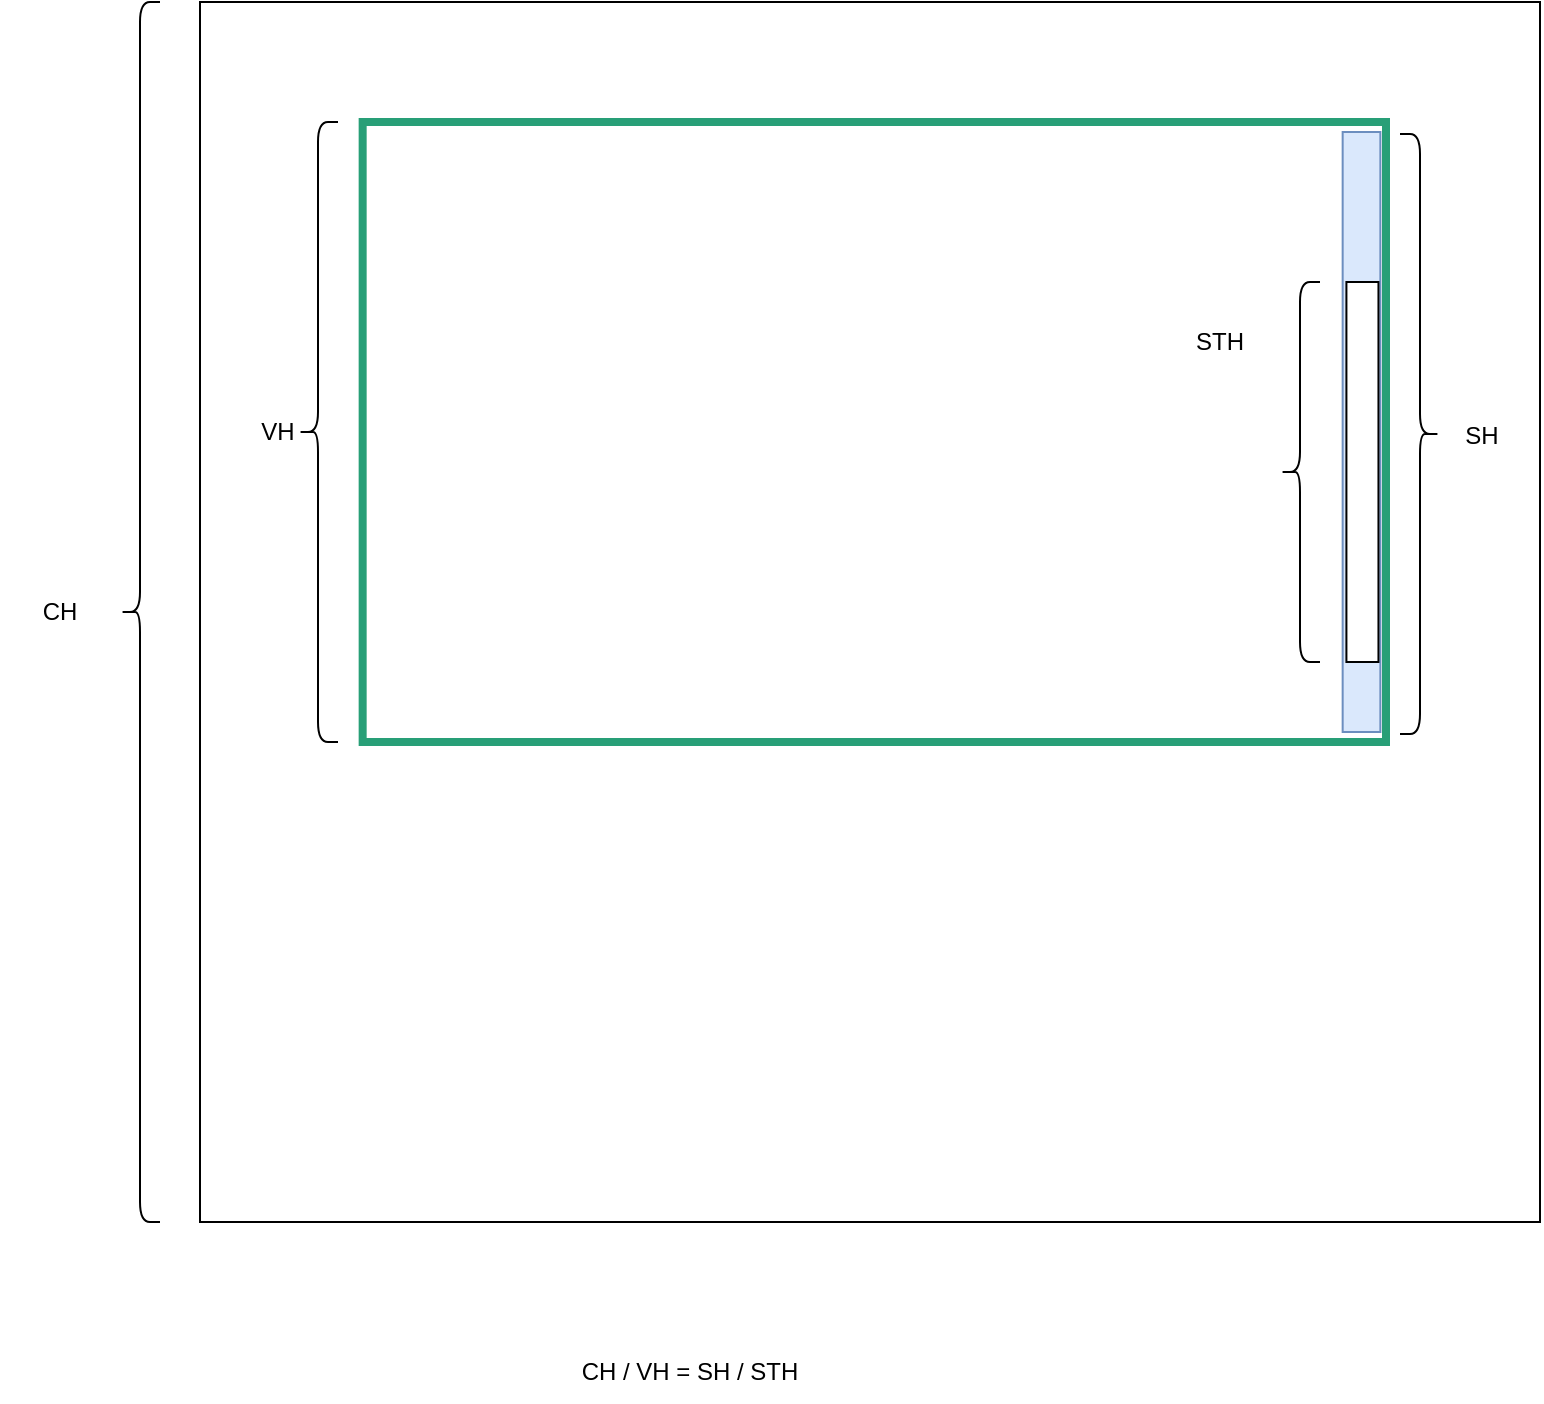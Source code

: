 <mxfile version="22.0.8" type="device">
  <diagram name="第 1 页" id="aIjHNnc27p3M83ChRHAW">
    <mxGraphModel dx="1434" dy="750" grid="1" gridSize="10" guides="1" tooltips="1" connect="1" arrows="1" fold="1" page="1" pageScale="1" pageWidth="827" pageHeight="1169" math="0" shadow="0">
      <root>
        <mxCell id="0" />
        <mxCell id="1" parent="0" />
        <mxCell id="QeH-K6aPF6zUdPSQXJK3-5" value="" style="rounded=0;whiteSpace=wrap;html=1;" vertex="1" parent="1">
          <mxGeometry x="100" y="40" width="670" height="610" as="geometry" />
        </mxCell>
        <mxCell id="QeH-K6aPF6zUdPSQXJK3-4" value="" style="group;strokeWidth=1;shadow=0;" vertex="1" connectable="0" parent="1">
          <mxGeometry x="203" y="100" width="490" height="310" as="geometry" />
        </mxCell>
        <mxCell id="QeH-K6aPF6zUdPSQXJK3-1" value="" style="rounded=0;whiteSpace=wrap;html=1;strokeColor=#289f77;strokeWidth=4;" vertex="1" parent="QeH-K6aPF6zUdPSQXJK3-4">
          <mxGeometry x="-21.67" width="511.67" height="310" as="geometry" />
        </mxCell>
        <mxCell id="QeH-K6aPF6zUdPSQXJK3-2" value="" style="rounded=0;whiteSpace=wrap;html=1;fillColor=#dae8fc;strokeColor=#6c8ebf;" vertex="1" parent="QeH-K6aPF6zUdPSQXJK3-4">
          <mxGeometry x="468.33" y="5" width="18.85" height="300" as="geometry" />
        </mxCell>
        <mxCell id="QeH-K6aPF6zUdPSQXJK3-3" value="" style="rounded=0;whiteSpace=wrap;html=1;" vertex="1" parent="QeH-K6aPF6zUdPSQXJK3-4">
          <mxGeometry x="470.21" y="80" width="16.02" height="190" as="geometry" />
        </mxCell>
        <mxCell id="QeH-K6aPF6zUdPSQXJK3-10" value="" style="shape=curlyBracket;whiteSpace=wrap;html=1;rounded=1;labelPosition=left;verticalLabelPosition=middle;align=right;verticalAlign=middle;" vertex="1" parent="QeH-K6aPF6zUdPSQXJK3-4">
          <mxGeometry x="437" y="80" width="20" height="190" as="geometry" />
        </mxCell>
        <mxCell id="QeH-K6aPF6zUdPSQXJK3-15" value="STH" style="text;html=1;strokeColor=none;fillColor=none;align=center;verticalAlign=middle;whiteSpace=wrap;rounded=0;" vertex="1" parent="QeH-K6aPF6zUdPSQXJK3-4">
          <mxGeometry x="377" y="95" width="60" height="30" as="geometry" />
        </mxCell>
        <mxCell id="QeH-K6aPF6zUdPSQXJK3-6" value="" style="shape=curlyBracket;whiteSpace=wrap;html=1;rounded=1;labelPosition=left;verticalLabelPosition=middle;align=right;verticalAlign=middle;" vertex="1" parent="1">
          <mxGeometry x="60" y="40" width="20" height="610" as="geometry" />
        </mxCell>
        <mxCell id="QeH-K6aPF6zUdPSQXJK3-7" value="" style="shape=curlyBracket;whiteSpace=wrap;html=1;rounded=1;labelPosition=left;verticalLabelPosition=middle;align=right;verticalAlign=middle;" vertex="1" parent="1">
          <mxGeometry x="149" y="100" width="20" height="310" as="geometry" />
        </mxCell>
        <mxCell id="QeH-K6aPF6zUdPSQXJK3-9" value="" style="shape=curlyBracket;whiteSpace=wrap;html=1;rounded=1;flipH=1;labelPosition=right;verticalLabelPosition=middle;align=left;verticalAlign=middle;" vertex="1" parent="1">
          <mxGeometry x="700" y="106" width="20" height="300" as="geometry" />
        </mxCell>
        <mxCell id="QeH-K6aPF6zUdPSQXJK3-12" value="VH" style="text;html=1;strokeColor=none;fillColor=none;align=center;verticalAlign=middle;whiteSpace=wrap;rounded=0;" vertex="1" parent="1">
          <mxGeometry x="109" y="240" width="60" height="30" as="geometry" />
        </mxCell>
        <mxCell id="QeH-K6aPF6zUdPSQXJK3-13" value="CH" style="text;html=1;strokeColor=none;fillColor=none;align=center;verticalAlign=middle;whiteSpace=wrap;rounded=0;" vertex="1" parent="1">
          <mxGeometry y="330" width="60" height="30" as="geometry" />
        </mxCell>
        <mxCell id="QeH-K6aPF6zUdPSQXJK3-16" value="SH" style="text;html=1;strokeColor=none;fillColor=none;align=center;verticalAlign=middle;whiteSpace=wrap;rounded=0;" vertex="1" parent="1">
          <mxGeometry x="711" y="242" width="60" height="30" as="geometry" />
        </mxCell>
        <mxCell id="QeH-K6aPF6zUdPSQXJK3-17" value="CH / VH = SH / STH" style="text;html=1;strokeColor=none;fillColor=none;align=center;verticalAlign=middle;whiteSpace=wrap;rounded=0;" vertex="1" parent="1">
          <mxGeometry x="220" y="710" width="250" height="30" as="geometry" />
        </mxCell>
      </root>
    </mxGraphModel>
  </diagram>
</mxfile>
